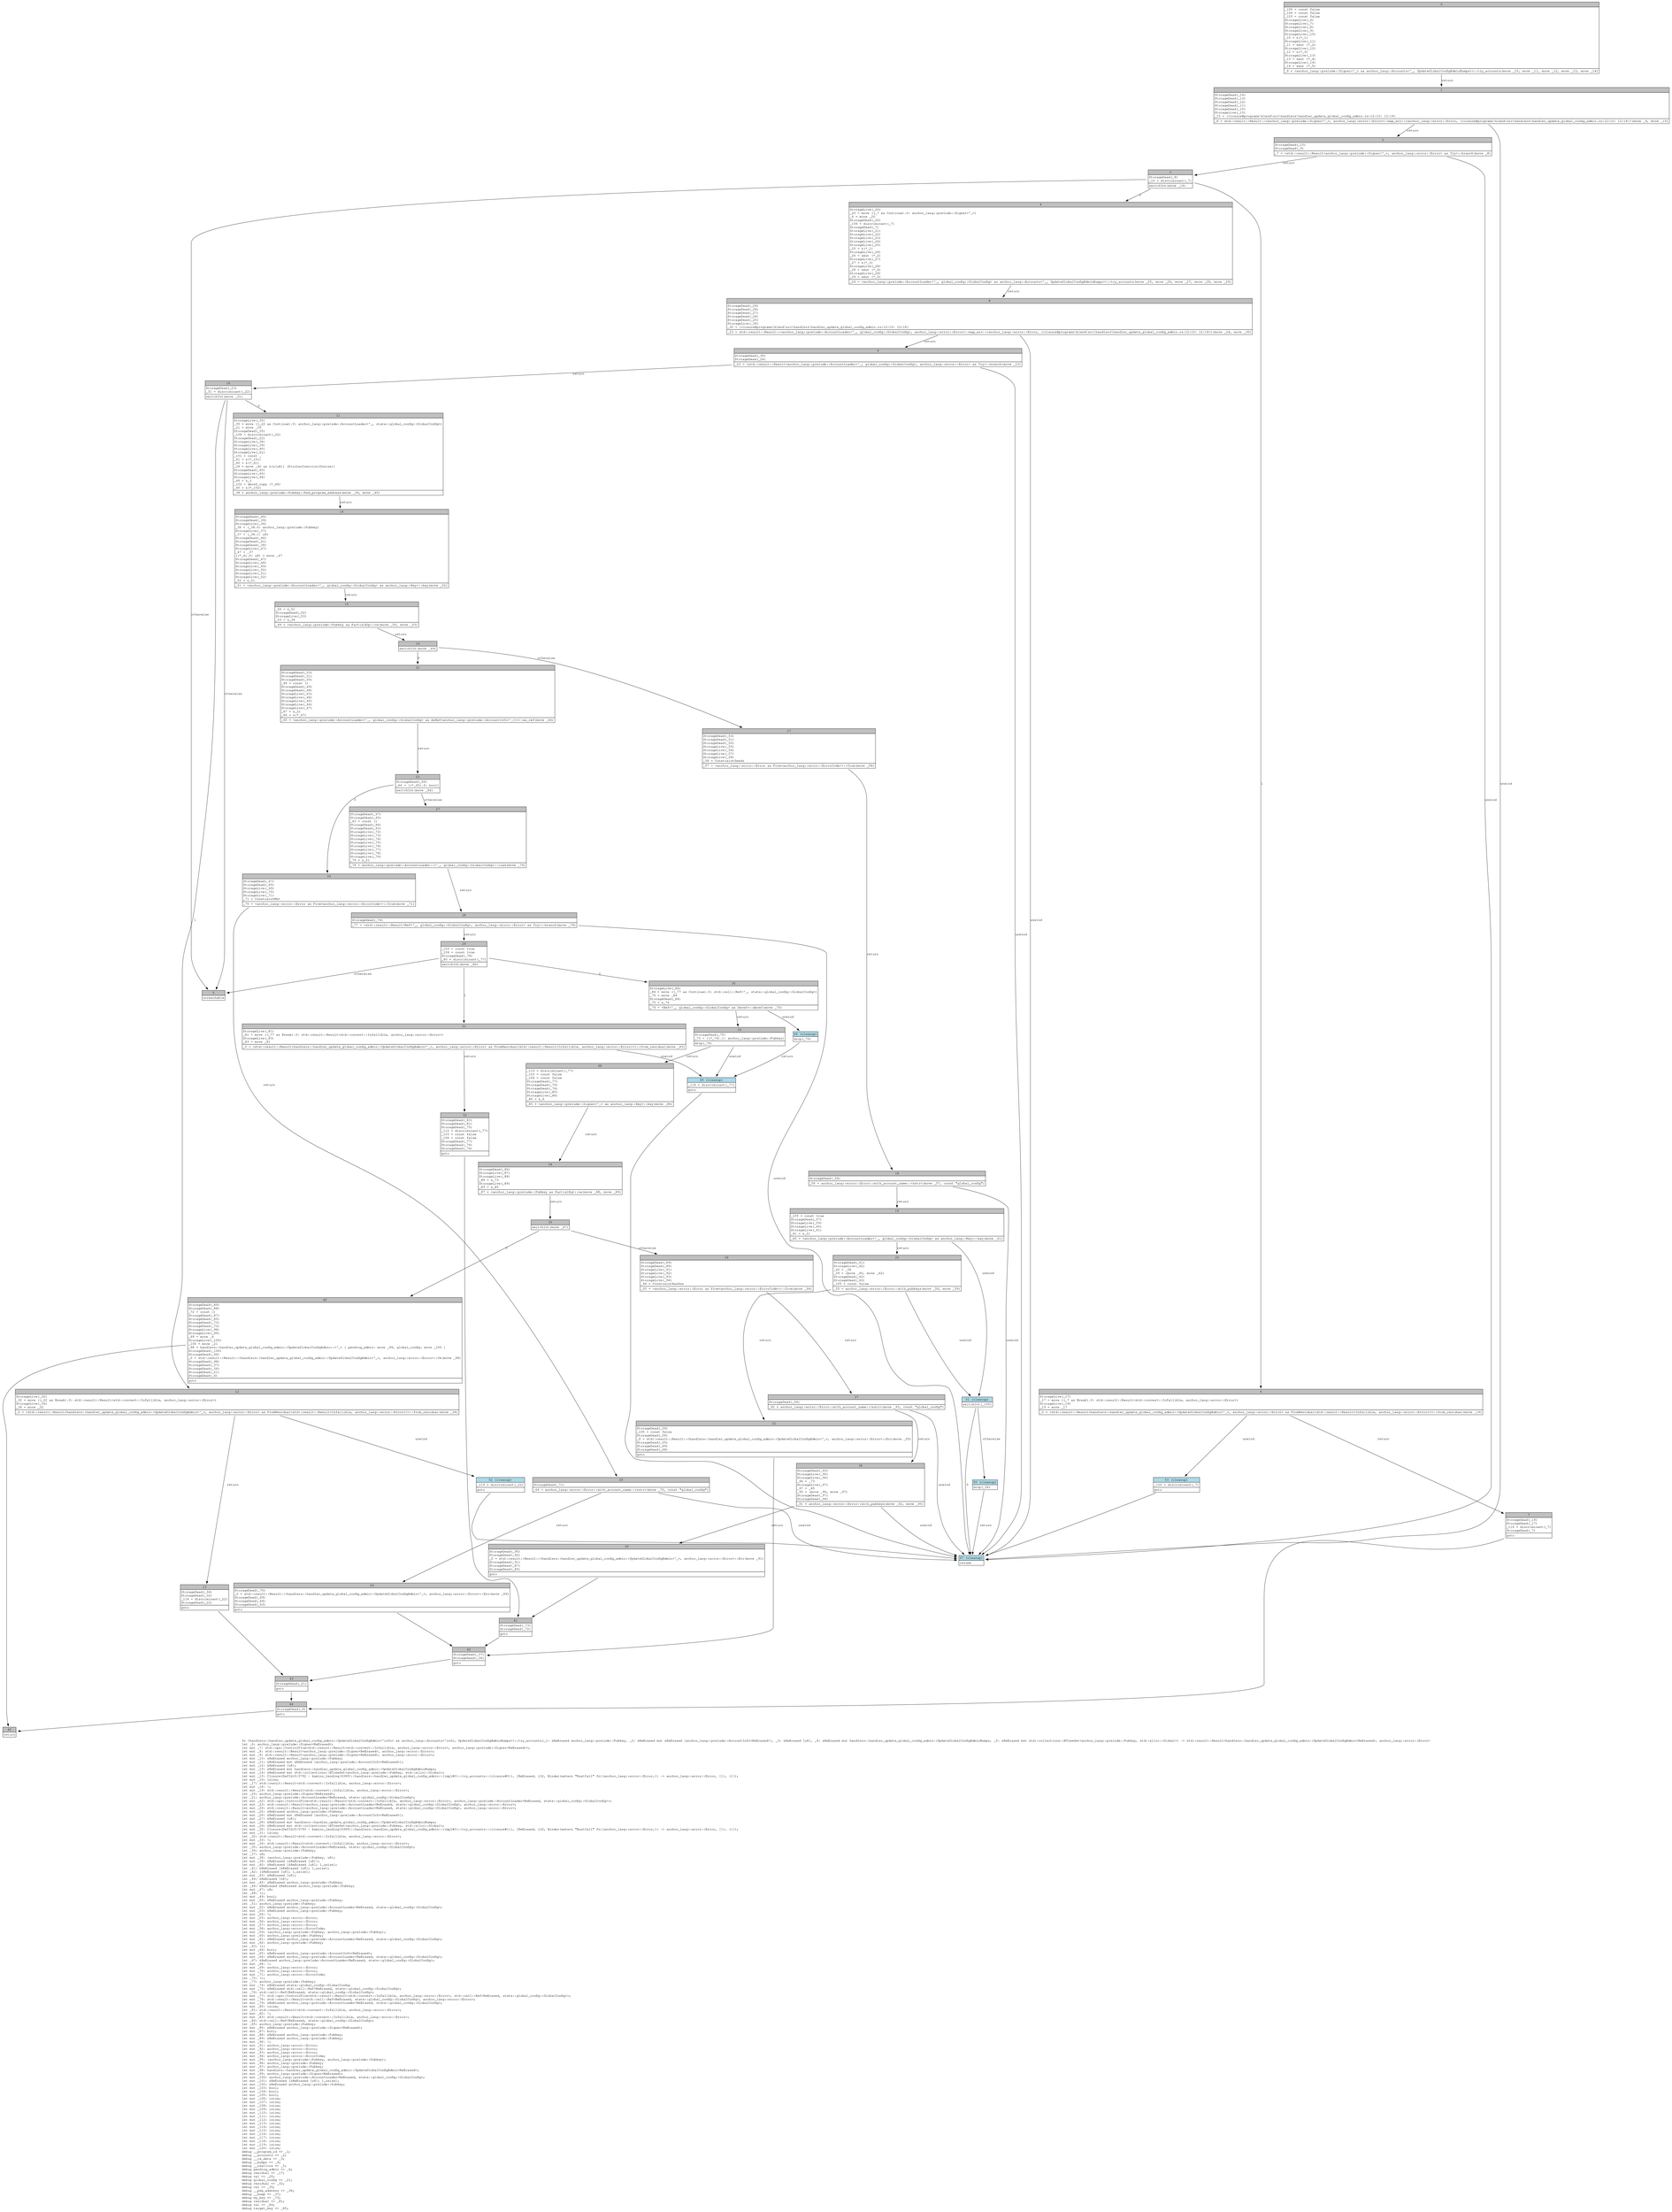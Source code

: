 digraph Mir_0_5791 {
    graph [fontname="Courier, monospace"];
    node [fontname="Courier, monospace"];
    edge [fontname="Courier, monospace"];
    label=<fn &lt;handlers::handler_update_global_config_admin::UpdateGlobalConfigAdmin&lt;'info&gt; as anchor_lang::Accounts&lt;'info, UpdateGlobalConfigAdminBumps&gt;&gt;::try_accounts(_1: &amp;ReErased anchor_lang::prelude::Pubkey, _2: &amp;ReErased mut &amp;ReErased [anchor_lang::prelude::AccountInfo&lt;ReErased&gt;], _3: &amp;ReErased [u8], _4: &amp;ReErased mut handlers::handler_update_global_config_admin::UpdateGlobalConfigAdminBumps, _5: &amp;ReErased mut std::collections::BTreeSet&lt;anchor_lang::prelude::Pubkey, std::alloc::Global&gt;) -&gt; std::result::Result&lt;handlers::handler_update_global_config_admin::UpdateGlobalConfigAdmin&lt;ReErased&gt;, anchor_lang::error::Error&gt;<br align="left"/>let _6: anchor_lang::prelude::Signer&lt;ReErased&gt;;<br align="left"/>let mut _7: std::ops::ControlFlow&lt;std::result::Result&lt;std::convert::Infallible, anchor_lang::error::Error&gt;, anchor_lang::prelude::Signer&lt;ReErased&gt;&gt;;<br align="left"/>let mut _8: std::result::Result&lt;anchor_lang::prelude::Signer&lt;ReErased&gt;, anchor_lang::error::Error&gt;;<br align="left"/>let mut _9: std::result::Result&lt;anchor_lang::prelude::Signer&lt;ReErased&gt;, anchor_lang::error::Error&gt;;<br align="left"/>let mut _10: &amp;ReErased anchor_lang::prelude::Pubkey;<br align="left"/>let mut _11: &amp;ReErased mut &amp;ReErased [anchor_lang::prelude::AccountInfo&lt;ReErased&gt;];<br align="left"/>let mut _12: &amp;ReErased [u8];<br align="left"/>let mut _13: &amp;ReErased mut handlers::handler_update_global_config_admin::UpdateGlobalConfigAdminBumps;<br align="left"/>let mut _14: &amp;ReErased mut std::collections::BTreeSet&lt;anchor_lang::prelude::Pubkey, std::alloc::Global&gt;;<br align="left"/>let mut _15: Closure(DefId(0:5792 ~ kamino_lending[6389]::handlers::handler_update_global_config_admin::{impl#0}::try_accounts::{closure#0}), [ReErased, i32, Binder(extern &quot;RustCall&quot; fn((anchor_lang::error::Error,)) -&gt; anchor_lang::error::Error, []), ()]);<br align="left"/>let mut _16: isize;<br align="left"/>let _17: std::result::Result&lt;std::convert::Infallible, anchor_lang::error::Error&gt;;<br align="left"/>let mut _18: !;<br align="left"/>let mut _19: std::result::Result&lt;std::convert::Infallible, anchor_lang::error::Error&gt;;<br align="left"/>let _20: anchor_lang::prelude::Signer&lt;ReErased&gt;;<br align="left"/>let _21: anchor_lang::prelude::AccountLoader&lt;ReErased, state::global_config::GlobalConfig&gt;;<br align="left"/>let mut _22: std::ops::ControlFlow&lt;std::result::Result&lt;std::convert::Infallible, anchor_lang::error::Error&gt;, anchor_lang::prelude::AccountLoader&lt;ReErased, state::global_config::GlobalConfig&gt;&gt;;<br align="left"/>let mut _23: std::result::Result&lt;anchor_lang::prelude::AccountLoader&lt;ReErased, state::global_config::GlobalConfig&gt;, anchor_lang::error::Error&gt;;<br align="left"/>let mut _24: std::result::Result&lt;anchor_lang::prelude::AccountLoader&lt;ReErased, state::global_config::GlobalConfig&gt;, anchor_lang::error::Error&gt;;<br align="left"/>let mut _25: &amp;ReErased anchor_lang::prelude::Pubkey;<br align="left"/>let mut _26: &amp;ReErased mut &amp;ReErased [anchor_lang::prelude::AccountInfo&lt;ReErased&gt;];<br align="left"/>let mut _27: &amp;ReErased [u8];<br align="left"/>let mut _28: &amp;ReErased mut handlers::handler_update_global_config_admin::UpdateGlobalConfigAdminBumps;<br align="left"/>let mut _29: &amp;ReErased mut std::collections::BTreeSet&lt;anchor_lang::prelude::Pubkey, std::alloc::Global&gt;;<br align="left"/>let mut _30: Closure(DefId(0:5793 ~ kamino_lending[6389]::handlers::handler_update_global_config_admin::{impl#0}::try_accounts::{closure#1}), [ReErased, i32, Binder(extern &quot;RustCall&quot; fn((anchor_lang::error::Error,)) -&gt; anchor_lang::error::Error, []), ()]);<br align="left"/>let mut _31: isize;<br align="left"/>let _32: std::result::Result&lt;std::convert::Infallible, anchor_lang::error::Error&gt;;<br align="left"/>let mut _33: !;<br align="left"/>let mut _34: std::result::Result&lt;std::convert::Infallible, anchor_lang::error::Error&gt;;<br align="left"/>let _35: anchor_lang::prelude::AccountLoader&lt;ReErased, state::global_config::GlobalConfig&gt;;<br align="left"/>let _36: anchor_lang::prelude::Pubkey;<br align="left"/>let _37: u8;<br align="left"/>let mut _38: (anchor_lang::prelude::Pubkey, u8);<br align="left"/>let mut _39: &amp;ReErased [&amp;ReErased [u8]];<br align="left"/>let mut _40: &amp;ReErased [&amp;ReErased [u8]; 1_usize];<br align="left"/>let _41: &amp;ReErased [&amp;ReErased [u8]; 1_usize];<br align="left"/>let _42: [&amp;ReErased [u8]; 1_usize];<br align="left"/>let mut _43: &amp;ReErased [u8];<br align="left"/>let _44: &amp;ReErased [u8];<br align="left"/>let mut _45: &amp;ReErased anchor_lang::prelude::Pubkey;<br align="left"/>let _46: &amp;ReErased &amp;ReErased anchor_lang::prelude::Pubkey;<br align="left"/>let mut _47: u8;<br align="left"/>let _48: ();<br align="left"/>let mut _49: bool;<br align="left"/>let mut _50: &amp;ReErased anchor_lang::prelude::Pubkey;<br align="left"/>let _51: anchor_lang::prelude::Pubkey;<br align="left"/>let mut _52: &amp;ReErased anchor_lang::prelude::AccountLoader&lt;ReErased, state::global_config::GlobalConfig&gt;;<br align="left"/>let mut _53: &amp;ReErased anchor_lang::prelude::Pubkey;<br align="left"/>let mut _54: !;<br align="left"/>let mut _55: anchor_lang::error::Error;<br align="left"/>let mut _56: anchor_lang::error::Error;<br align="left"/>let mut _57: anchor_lang::error::Error;<br align="left"/>let mut _58: anchor_lang::error::ErrorCode;<br align="left"/>let mut _59: (anchor_lang::prelude::Pubkey, anchor_lang::prelude::Pubkey);<br align="left"/>let mut _60: anchor_lang::prelude::Pubkey;<br align="left"/>let mut _61: &amp;ReErased anchor_lang::prelude::AccountLoader&lt;ReErased, state::global_config::GlobalConfig&gt;;<br align="left"/>let mut _62: anchor_lang::prelude::Pubkey;<br align="left"/>let _63: ();<br align="left"/>let mut _64: bool;<br align="left"/>let mut _65: &amp;ReErased anchor_lang::prelude::AccountInfo&lt;ReErased&gt;;<br align="left"/>let mut _66: &amp;ReErased anchor_lang::prelude::AccountLoader&lt;ReErased, state::global_config::GlobalConfig&gt;;<br align="left"/>let _67: &amp;ReErased anchor_lang::prelude::AccountLoader&lt;ReErased, state::global_config::GlobalConfig&gt;;<br align="left"/>let mut _68: !;<br align="left"/>let mut _69: anchor_lang::error::Error;<br align="left"/>let mut _70: anchor_lang::error::Error;<br align="left"/>let mut _71: anchor_lang::error::ErrorCode;<br align="left"/>let _72: ();<br align="left"/>let _73: anchor_lang::prelude::Pubkey;<br align="left"/>let mut _74: &amp;ReErased state::global_config::GlobalConfig;<br align="left"/>let mut _75: &amp;ReErased std::cell::Ref&lt;ReErased, state::global_config::GlobalConfig&gt;;<br align="left"/>let _76: std::cell::Ref&lt;ReErased, state::global_config::GlobalConfig&gt;;<br align="left"/>let mut _77: std::ops::ControlFlow&lt;std::result::Result&lt;std::convert::Infallible, anchor_lang::error::Error&gt;, std::cell::Ref&lt;ReErased, state::global_config::GlobalConfig&gt;&gt;;<br align="left"/>let mut _78: std::result::Result&lt;std::cell::Ref&lt;ReErased, state::global_config::GlobalConfig&gt;, anchor_lang::error::Error&gt;;<br align="left"/>let mut _79: &amp;ReErased anchor_lang::prelude::AccountLoader&lt;ReErased, state::global_config::GlobalConfig&gt;;<br align="left"/>let mut _80: isize;<br align="left"/>let _81: std::result::Result&lt;std::convert::Infallible, anchor_lang::error::Error&gt;;<br align="left"/>let mut _82: !;<br align="left"/>let mut _83: std::result::Result&lt;std::convert::Infallible, anchor_lang::error::Error&gt;;<br align="left"/>let _84: std::cell::Ref&lt;ReErased, state::global_config::GlobalConfig&gt;;<br align="left"/>let _85: anchor_lang::prelude::Pubkey;<br align="left"/>let mut _86: &amp;ReErased anchor_lang::prelude::Signer&lt;ReErased&gt;;<br align="left"/>let mut _87: bool;<br align="left"/>let mut _88: &amp;ReErased anchor_lang::prelude::Pubkey;<br align="left"/>let mut _89: &amp;ReErased anchor_lang::prelude::Pubkey;<br align="left"/>let mut _90: !;<br align="left"/>let mut _91: anchor_lang::error::Error;<br align="left"/>let mut _92: anchor_lang::error::Error;<br align="left"/>let mut _93: anchor_lang::error::Error;<br align="left"/>let mut _94: anchor_lang::error::ErrorCode;<br align="left"/>let mut _95: (anchor_lang::prelude::Pubkey, anchor_lang::prelude::Pubkey);<br align="left"/>let mut _96: anchor_lang::prelude::Pubkey;<br align="left"/>let mut _97: anchor_lang::prelude::Pubkey;<br align="left"/>let mut _98: handlers::handler_update_global_config_admin::UpdateGlobalConfigAdmin&lt;ReErased&gt;;<br align="left"/>let mut _99: anchor_lang::prelude::Signer&lt;ReErased&gt;;<br align="left"/>let mut _100: anchor_lang::prelude::AccountLoader&lt;ReErased, state::global_config::GlobalConfig&gt;;<br align="left"/>let mut _101: &amp;ReErased [&amp;ReErased [u8]; 1_usize];<br align="left"/>let mut _102: &amp;ReErased anchor_lang::prelude::Pubkey;<br align="left"/>let mut _103: bool;<br align="left"/>let mut _104: bool;<br align="left"/>let mut _105: bool;<br align="left"/>let mut _106: isize;<br align="left"/>let mut _107: isize;<br align="left"/>let mut _108: isize;<br align="left"/>let mut _109: isize;<br align="left"/>let mut _110: isize;<br align="left"/>let mut _111: isize;<br align="left"/>let mut _112: isize;<br align="left"/>let mut _113: isize;<br align="left"/>let mut _114: isize;<br align="left"/>let mut _115: isize;<br align="left"/>let mut _116: isize;<br align="left"/>let mut _117: isize;<br align="left"/>let mut _118: isize;<br align="left"/>let mut _119: isize;<br align="left"/>let mut _120: isize;<br align="left"/>debug __program_id =&gt; _1;<br align="left"/>debug __accounts =&gt; _2;<br align="left"/>debug __ix_data =&gt; _3;<br align="left"/>debug __bumps =&gt; _4;<br align="left"/>debug __reallocs =&gt; _5;<br align="left"/>debug pending_admin =&gt; _6;<br align="left"/>debug residual =&gt; _17;<br align="left"/>debug val =&gt; _20;<br align="left"/>debug global_config =&gt; _21;<br align="left"/>debug residual =&gt; _32;<br align="left"/>debug val =&gt; _35;<br align="left"/>debug __pda_address =&gt; _36;<br align="left"/>debug __bump =&gt; _37;<br align="left"/>debug my_key =&gt; _73;<br align="left"/>debug residual =&gt; _81;<br align="left"/>debug val =&gt; _84;<br align="left"/>debug target_key =&gt; _85;<br align="left"/>>;
    bb0__0_5791 [shape="none", label=<<table border="0" cellborder="1" cellspacing="0"><tr><td bgcolor="gray" align="center" colspan="1">0</td></tr><tr><td align="left" balign="left">_105 = const false<br/>_104 = const false<br/>_103 = const false<br/>StorageLive(_6)<br/>StorageLive(_7)<br/>StorageLive(_8)<br/>StorageLive(_9)<br/>StorageLive(_10)<br/>_10 = &amp;(*_1)<br/>StorageLive(_11)<br/>_11 = &amp;mut (*_2)<br/>StorageLive(_12)<br/>_12 = &amp;(*_3)<br/>StorageLive(_13)<br/>_13 = &amp;mut (*_4)<br/>StorageLive(_14)<br/>_14 = &amp;mut (*_5)<br/></td></tr><tr><td align="left">_9 = &lt;anchor_lang::prelude::Signer&lt;'_&gt; as anchor_lang::Accounts&lt;'_, UpdateGlobalConfigAdminBumps&gt;&gt;::try_accounts(move _10, move _11, move _12, move _13, move _14)</td></tr></table>>];
    bb1__0_5791 [shape="none", label=<<table border="0" cellborder="1" cellspacing="0"><tr><td bgcolor="gray" align="center" colspan="1">1</td></tr><tr><td align="left" balign="left">StorageDead(_14)<br/>StorageDead(_13)<br/>StorageDead(_12)<br/>StorageDead(_11)<br/>StorageDead(_10)<br/>StorageLive(_15)<br/>_15 = {closure@programs\klend\src\handlers\handler_update_global_config_admin.rs:12:10: 12:18}<br/></td></tr><tr><td align="left">_8 = std::result::Result::&lt;anchor_lang::prelude::Signer&lt;'_&gt;, anchor_lang::error::Error&gt;::map_err::&lt;anchor_lang::error::Error, {closure@programs\klend\src\handlers\handler_update_global_config_admin.rs:12:10: 12:18}&gt;(move _9, move _15)</td></tr></table>>];
    bb2__0_5791 [shape="none", label=<<table border="0" cellborder="1" cellspacing="0"><tr><td bgcolor="gray" align="center" colspan="1">2</td></tr><tr><td align="left" balign="left">StorageDead(_15)<br/>StorageDead(_9)<br/></td></tr><tr><td align="left">_7 = &lt;std::result::Result&lt;anchor_lang::prelude::Signer&lt;'_&gt;, anchor_lang::error::Error&gt; as Try&gt;::branch(move _8)</td></tr></table>>];
    bb3__0_5791 [shape="none", label=<<table border="0" cellborder="1" cellspacing="0"><tr><td bgcolor="gray" align="center" colspan="1">3</td></tr><tr><td align="left" balign="left">StorageDead(_8)<br/>_16 = discriminant(_7)<br/></td></tr><tr><td align="left">switchInt(move _16)</td></tr></table>>];
    bb4__0_5791 [shape="none", label=<<table border="0" cellborder="1" cellspacing="0"><tr><td bgcolor="gray" align="center" colspan="1">4</td></tr><tr><td align="left" balign="left">StorageLive(_20)<br/>_20 = move ((_7 as Continue).0: anchor_lang::prelude::Signer&lt;'_&gt;)<br/>_6 = move _20<br/>StorageDead(_20)<br/>_106 = discriminant(_7)<br/>StorageDead(_7)<br/>StorageLive(_21)<br/>StorageLive(_22)<br/>StorageLive(_23)<br/>StorageLive(_24)<br/>StorageLive(_25)<br/>_25 = &amp;(*_1)<br/>StorageLive(_26)<br/>_26 = &amp;mut (*_2)<br/>StorageLive(_27)<br/>_27 = &amp;(*_3)<br/>StorageLive(_28)<br/>_28 = &amp;mut (*_4)<br/>StorageLive(_29)<br/>_29 = &amp;mut (*_5)<br/></td></tr><tr><td align="left">_24 = &lt;anchor_lang::prelude::AccountLoader&lt;'_, global_config::GlobalConfig&gt; as anchor_lang::Accounts&lt;'_, UpdateGlobalConfigAdminBumps&gt;&gt;::try_accounts(move _25, move _26, move _27, move _28, move _29)</td></tr></table>>];
    bb5__0_5791 [shape="none", label=<<table border="0" cellborder="1" cellspacing="0"><tr><td bgcolor="gray" align="center" colspan="1">5</td></tr><tr><td align="left">unreachable</td></tr></table>>];
    bb6__0_5791 [shape="none", label=<<table border="0" cellborder="1" cellspacing="0"><tr><td bgcolor="gray" align="center" colspan="1">6</td></tr><tr><td align="left" balign="left">StorageLive(_17)<br/>_17 = move ((_7 as Break).0: std::result::Result&lt;std::convert::Infallible, anchor_lang::error::Error&gt;)<br/>StorageLive(_19)<br/>_19 = move _17<br/></td></tr><tr><td align="left">_0 = &lt;std::result::Result&lt;handlers::handler_update_global_config_admin::UpdateGlobalConfigAdmin&lt;'_&gt;, anchor_lang::error::Error&gt; as FromResidual&lt;std::result::Result&lt;Infallible, anchor_lang::error::Error&gt;&gt;&gt;::from_residual(move _19)</td></tr></table>>];
    bb7__0_5791 [shape="none", label=<<table border="0" cellborder="1" cellspacing="0"><tr><td bgcolor="gray" align="center" colspan="1">7</td></tr><tr><td align="left" balign="left">StorageDead(_19)<br/>StorageDead(_17)<br/>_116 = discriminant(_7)<br/>StorageDead(_7)<br/></td></tr><tr><td align="left">goto</td></tr></table>>];
    bb8__0_5791 [shape="none", label=<<table border="0" cellborder="1" cellspacing="0"><tr><td bgcolor="gray" align="center" colspan="1">8</td></tr><tr><td align="left" balign="left">StorageDead(_29)<br/>StorageDead(_28)<br/>StorageDead(_27)<br/>StorageDead(_26)<br/>StorageDead(_25)<br/>StorageLive(_30)<br/>_30 = {closure@programs\klend\src\handlers\handler_update_global_config_admin.rs:12:10: 12:18}<br/></td></tr><tr><td align="left">_23 = std::result::Result::&lt;anchor_lang::prelude::AccountLoader&lt;'_, global_config::GlobalConfig&gt;, anchor_lang::error::Error&gt;::map_err::&lt;anchor_lang::error::Error, {closure@programs\klend\src\handlers\handler_update_global_config_admin.rs:12:10: 12:18}&gt;(move _24, move _30)</td></tr></table>>];
    bb9__0_5791 [shape="none", label=<<table border="0" cellborder="1" cellspacing="0"><tr><td bgcolor="gray" align="center" colspan="1">9</td></tr><tr><td align="left" balign="left">StorageDead(_30)<br/>StorageDead(_24)<br/></td></tr><tr><td align="left">_22 = &lt;std::result::Result&lt;anchor_lang::prelude::AccountLoader&lt;'_, global_config::GlobalConfig&gt;, anchor_lang::error::Error&gt; as Try&gt;::branch(move _23)</td></tr></table>>];
    bb10__0_5791 [shape="none", label=<<table border="0" cellborder="1" cellspacing="0"><tr><td bgcolor="gray" align="center" colspan="1">10</td></tr><tr><td align="left" balign="left">StorageDead(_23)<br/>_31 = discriminant(_22)<br/></td></tr><tr><td align="left">switchInt(move _31)</td></tr></table>>];
    bb11__0_5791 [shape="none", label=<<table border="0" cellborder="1" cellspacing="0"><tr><td bgcolor="gray" align="center" colspan="1">11</td></tr><tr><td align="left" balign="left">StorageLive(_35)<br/>_35 = move ((_22 as Continue).0: anchor_lang::prelude::AccountLoader&lt;'_, state::global_config::GlobalConfig&gt;)<br/>_21 = move _35<br/>StorageDead(_35)<br/>_108 = discriminant(_22)<br/>StorageDead(_22)<br/>StorageLive(_38)<br/>StorageLive(_39)<br/>StorageLive(_40)<br/>StorageLive(_41)<br/>_101 = const _<br/>_41 = &amp;(*_101)<br/>_40 = &amp;(*_41)<br/>_39 = move _40 as &amp;[&amp;[u8]] (PointerCoercion(Unsize))<br/>StorageDead(_40)<br/>StorageLive(_45)<br/>StorageLive(_46)<br/>_46 = &amp;_1<br/>_102 = deref_copy (*_46)<br/>_45 = &amp;(*_102)<br/></td></tr><tr><td align="left">_38 = anchor_lang::prelude::Pubkey::find_program_address(move _39, move _45)</td></tr></table>>];
    bb12__0_5791 [shape="none", label=<<table border="0" cellborder="1" cellspacing="0"><tr><td bgcolor="gray" align="center" colspan="1">12</td></tr><tr><td align="left" balign="left">StorageLive(_32)<br/>_32 = move ((_22 as Break).0: std::result::Result&lt;std::convert::Infallible, anchor_lang::error::Error&gt;)<br/>StorageLive(_34)<br/>_34 = move _32<br/></td></tr><tr><td align="left">_0 = &lt;std::result::Result&lt;handlers::handler_update_global_config_admin::UpdateGlobalConfigAdmin&lt;'_&gt;, anchor_lang::error::Error&gt; as FromResidual&lt;std::result::Result&lt;Infallible, anchor_lang::error::Error&gt;&gt;&gt;::from_residual(move _34)</td></tr></table>>];
    bb13__0_5791 [shape="none", label=<<table border="0" cellborder="1" cellspacing="0"><tr><td bgcolor="gray" align="center" colspan="1">13</td></tr><tr><td align="left" balign="left">StorageDead(_34)<br/>StorageDead(_32)<br/>_114 = discriminant(_22)<br/>StorageDead(_22)<br/></td></tr><tr><td align="left">goto</td></tr></table>>];
    bb14__0_5791 [shape="none", label=<<table border="0" cellborder="1" cellspacing="0"><tr><td bgcolor="gray" align="center" colspan="1">14</td></tr><tr><td align="left" balign="left">StorageDead(_45)<br/>StorageDead(_39)<br/>StorageLive(_36)<br/>_36 = (_38.0: anchor_lang::prelude::Pubkey)<br/>StorageLive(_37)<br/>_37 = (_38.1: u8)<br/>StorageDead(_46)<br/>StorageDead(_41)<br/>StorageDead(_38)<br/>StorageLive(_47)<br/>_47 = _37<br/>((*_4).0: u8) = move _47<br/>StorageDead(_47)<br/>StorageLive(_48)<br/>StorageLive(_49)<br/>StorageLive(_50)<br/>StorageLive(_51)<br/>StorageLive(_52)<br/>_52 = &amp;_21<br/></td></tr><tr><td align="left">_51 = &lt;anchor_lang::prelude::AccountLoader&lt;'_, global_config::GlobalConfig&gt; as anchor_lang::Key&gt;::key(move _52)</td></tr></table>>];
    bb15__0_5791 [shape="none", label=<<table border="0" cellborder="1" cellspacing="0"><tr><td bgcolor="gray" align="center" colspan="1">15</td></tr><tr><td align="left" balign="left">_50 = &amp;_51<br/>StorageDead(_52)<br/>StorageLive(_53)<br/>_53 = &amp;_36<br/></td></tr><tr><td align="left">_49 = &lt;anchor_lang::prelude::Pubkey as PartialEq&gt;::ne(move _50, move _53)</td></tr></table>>];
    bb16__0_5791 [shape="none", label=<<table border="0" cellborder="1" cellspacing="0"><tr><td bgcolor="gray" align="center" colspan="1">16</td></tr><tr><td align="left">switchInt(move _49)</td></tr></table>>];
    bb17__0_5791 [shape="none", label=<<table border="0" cellborder="1" cellspacing="0"><tr><td bgcolor="gray" align="center" colspan="1">17</td></tr><tr><td align="left" balign="left">StorageDead(_53)<br/>StorageDead(_51)<br/>StorageDead(_50)<br/>StorageLive(_55)<br/>StorageLive(_56)<br/>StorageLive(_57)<br/>StorageLive(_58)<br/>_58 = ConstraintSeeds<br/></td></tr><tr><td align="left">_57 = &lt;anchor_lang::error::Error as From&lt;anchor_lang::error::ErrorCode&gt;&gt;::from(move _58)</td></tr></table>>];
    bb18__0_5791 [shape="none", label=<<table border="0" cellborder="1" cellspacing="0"><tr><td bgcolor="gray" align="center" colspan="1">18</td></tr><tr><td align="left" balign="left">StorageDead(_58)<br/></td></tr><tr><td align="left">_56 = anchor_lang::error::Error::with_account_name::&lt;&amp;str&gt;(move _57, const &quot;global_config&quot;)</td></tr></table>>];
    bb19__0_5791 [shape="none", label=<<table border="0" cellborder="1" cellspacing="0"><tr><td bgcolor="gray" align="center" colspan="1">19</td></tr><tr><td align="left" balign="left">_105 = const true<br/>StorageDead(_57)<br/>StorageLive(_59)<br/>StorageLive(_60)<br/>StorageLive(_61)<br/>_61 = &amp;_21<br/></td></tr><tr><td align="left">_60 = &lt;anchor_lang::prelude::AccountLoader&lt;'_, global_config::GlobalConfig&gt; as anchor_lang::Key&gt;::key(move _61)</td></tr></table>>];
    bb20__0_5791 [shape="none", label=<<table border="0" cellborder="1" cellspacing="0"><tr><td bgcolor="gray" align="center" colspan="1">20</td></tr><tr><td align="left" balign="left">StorageDead(_61)<br/>StorageLive(_62)<br/>_62 = _36<br/>_59 = (move _60, move _62)<br/>StorageDead(_62)<br/>StorageDead(_60)<br/>_105 = const false<br/></td></tr><tr><td align="left">_55 = anchor_lang::error::Error::with_pubkeys(move _56, move _59)</td></tr></table>>];
    bb21__0_5791 [shape="none", label=<<table border="0" cellborder="1" cellspacing="0"><tr><td bgcolor="gray" align="center" colspan="1">21</td></tr><tr><td align="left" balign="left">StorageDead(_59)<br/>_105 = const false<br/>StorageDead(_56)<br/>_0 = std::result::Result::&lt;handlers::handler_update_global_config_admin::UpdateGlobalConfigAdmin&lt;'_&gt;, anchor_lang::error::Error&gt;::Err(move _55)<br/>StorageDead(_55)<br/>StorageDead(_49)<br/>StorageDead(_48)<br/></td></tr><tr><td align="left">goto</td></tr></table>>];
    bb22__0_5791 [shape="none", label=<<table border="0" cellborder="1" cellspacing="0"><tr><td bgcolor="gray" align="center" colspan="1">22</td></tr><tr><td align="left" balign="left">StorageDead(_53)<br/>StorageDead(_51)<br/>StorageDead(_50)<br/>_48 = const ()<br/>StorageDead(_49)<br/>StorageDead(_48)<br/>StorageLive(_63)<br/>StorageLive(_64)<br/>StorageLive(_65)<br/>StorageLive(_66)<br/>StorageLive(_67)<br/>_67 = &amp;_21<br/>_66 = &amp;(*_67)<br/></td></tr><tr><td align="left">_65 = &lt;anchor_lang::prelude::AccountLoader&lt;'_, global_config::GlobalConfig&gt; as AsRef&lt;anchor_lang::prelude::AccountInfo&lt;'_&gt;&gt;&gt;::as_ref(move _66)</td></tr></table>>];
    bb23__0_5791 [shape="none", label=<<table border="0" cellborder="1" cellspacing="0"><tr><td bgcolor="gray" align="center" colspan="1">23</td></tr><tr><td align="left" balign="left">StorageDead(_66)<br/>_64 = ((*_65).6: bool)<br/></td></tr><tr><td align="left">switchInt(move _64)</td></tr></table>>];
    bb24__0_5791 [shape="none", label=<<table border="0" cellborder="1" cellspacing="0"><tr><td bgcolor="gray" align="center" colspan="1">24</td></tr><tr><td align="left" balign="left">StorageDead(_67)<br/>StorageDead(_65)<br/>StorageLive(_69)<br/>StorageLive(_70)<br/>StorageLive(_71)<br/>_71 = ConstraintMut<br/></td></tr><tr><td align="left">_70 = &lt;anchor_lang::error::Error as From&lt;anchor_lang::error::ErrorCode&gt;&gt;::from(move _71)</td></tr></table>>];
    bb25__0_5791 [shape="none", label=<<table border="0" cellborder="1" cellspacing="0"><tr><td bgcolor="gray" align="center" colspan="1">25</td></tr><tr><td align="left" balign="left">StorageDead(_71)<br/></td></tr><tr><td align="left">_69 = anchor_lang::error::Error::with_account_name::&lt;&amp;str&gt;(move _70, const &quot;global_config&quot;)</td></tr></table>>];
    bb26__0_5791 [shape="none", label=<<table border="0" cellborder="1" cellspacing="0"><tr><td bgcolor="gray" align="center" colspan="1">26</td></tr><tr><td align="left" balign="left">StorageDead(_70)<br/>_0 = std::result::Result::&lt;handlers::handler_update_global_config_admin::UpdateGlobalConfigAdmin&lt;'_&gt;, anchor_lang::error::Error&gt;::Err(move _69)<br/>StorageDead(_69)<br/>StorageDead(_64)<br/>StorageDead(_63)<br/></td></tr><tr><td align="left">goto</td></tr></table>>];
    bb27__0_5791 [shape="none", label=<<table border="0" cellborder="1" cellspacing="0"><tr><td bgcolor="gray" align="center" colspan="1">27</td></tr><tr><td align="left" balign="left">StorageDead(_67)<br/>StorageDead(_65)<br/>_63 = const ()<br/>StorageDead(_64)<br/>StorageDead(_63)<br/>StorageLive(_72)<br/>StorageLive(_73)<br/>StorageLive(_74)<br/>StorageLive(_75)<br/>StorageLive(_76)<br/>StorageLive(_77)<br/>StorageLive(_78)<br/>StorageLive(_79)<br/>_79 = &amp;_21<br/></td></tr><tr><td align="left">_78 = anchor_lang::prelude::AccountLoader::&lt;'_, global_config::GlobalConfig&gt;::load(move _79)</td></tr></table>>];
    bb28__0_5791 [shape="none", label=<<table border="0" cellborder="1" cellspacing="0"><tr><td bgcolor="gray" align="center" colspan="1">28</td></tr><tr><td align="left" balign="left">StorageDead(_79)<br/></td></tr><tr><td align="left">_77 = &lt;std::result::Result&lt;Ref&lt;'_, global_config::GlobalConfig&gt;, anchor_lang::error::Error&gt; as Try&gt;::branch(move _78)</td></tr></table>>];
    bb29__0_5791 [shape="none", label=<<table border="0" cellborder="1" cellspacing="0"><tr><td bgcolor="gray" align="center" colspan="1">29</td></tr><tr><td align="left" balign="left">_103 = const true<br/>_104 = const true<br/>StorageDead(_78)<br/>_80 = discriminant(_77)<br/></td></tr><tr><td align="left">switchInt(move _80)</td></tr></table>>];
    bb30__0_5791 [shape="none", label=<<table border="0" cellborder="1" cellspacing="0"><tr><td bgcolor="gray" align="center" colspan="1">30</td></tr><tr><td align="left" balign="left">StorageLive(_84)<br/>_84 = move ((_77 as Continue).0: std::cell::Ref&lt;'_, state::global_config::GlobalConfig&gt;)<br/>_76 = move _84<br/>StorageDead(_84)<br/>_75 = &amp;_76<br/></td></tr><tr><td align="left">_74 = &lt;Ref&lt;'_, global_config::GlobalConfig&gt; as Deref&gt;::deref(move _75)</td></tr></table>>];
    bb31__0_5791 [shape="none", label=<<table border="0" cellborder="1" cellspacing="0"><tr><td bgcolor="gray" align="center" colspan="1">31</td></tr><tr><td align="left" balign="left">StorageLive(_81)<br/>_81 = move ((_77 as Break).0: std::result::Result&lt;std::convert::Infallible, anchor_lang::error::Error&gt;)<br/>StorageLive(_83)<br/>_83 = move _81<br/></td></tr><tr><td align="left">_0 = &lt;std::result::Result&lt;handlers::handler_update_global_config_admin::UpdateGlobalConfigAdmin&lt;'_&gt;, anchor_lang::error::Error&gt; as FromResidual&lt;std::result::Result&lt;Infallible, anchor_lang::error::Error&gt;&gt;&gt;::from_residual(move _83)</td></tr></table>>];
    bb32__0_5791 [shape="none", label=<<table border="0" cellborder="1" cellspacing="0"><tr><td bgcolor="gray" align="center" colspan="1">32</td></tr><tr><td align="left" balign="left">StorageDead(_83)<br/>StorageDead(_81)<br/>StorageDead(_75)<br/>_112 = discriminant(_77)<br/>_103 = const false<br/>_104 = const false<br/>StorageDead(_77)<br/>StorageDead(_76)<br/>StorageDead(_74)<br/></td></tr><tr><td align="left">goto</td></tr></table>>];
    bb33__0_5791 [shape="none", label=<<table border="0" cellborder="1" cellspacing="0"><tr><td bgcolor="gray" align="center" colspan="1">33</td></tr><tr><td align="left" balign="left">StorageDead(_75)<br/>_73 = ((*_74).1: anchor_lang::prelude::Pubkey)<br/></td></tr><tr><td align="left">drop(_76)</td></tr></table>>];
    bb34__0_5791 [shape="none", label=<<table border="0" cellborder="1" cellspacing="0"><tr><td bgcolor="gray" align="center" colspan="1">34</td></tr><tr><td align="left" balign="left">StorageDead(_86)<br/>StorageLive(_87)<br/>StorageLive(_88)<br/>_88 = &amp;_73<br/>StorageLive(_89)<br/>_89 = &amp;_85<br/></td></tr><tr><td align="left">_87 = &lt;anchor_lang::prelude::Pubkey as PartialEq&gt;::ne(move _88, move _89)</td></tr></table>>];
    bb35__0_5791 [shape="none", label=<<table border="0" cellborder="1" cellspacing="0"><tr><td bgcolor="gray" align="center" colspan="1">35</td></tr><tr><td align="left">switchInt(move _87)</td></tr></table>>];
    bb36__0_5791 [shape="none", label=<<table border="0" cellborder="1" cellspacing="0"><tr><td bgcolor="gray" align="center" colspan="1">36</td></tr><tr><td align="left" balign="left">StorageDead(_89)<br/>StorageDead(_88)<br/>StorageLive(_91)<br/>StorageLive(_92)<br/>StorageLive(_93)<br/>StorageLive(_94)<br/>_94 = ConstraintHasOne<br/></td></tr><tr><td align="left">_93 = &lt;anchor_lang::error::Error as From&lt;anchor_lang::error::ErrorCode&gt;&gt;::from(move _94)</td></tr></table>>];
    bb37__0_5791 [shape="none", label=<<table border="0" cellborder="1" cellspacing="0"><tr><td bgcolor="gray" align="center" colspan="1">37</td></tr><tr><td align="left" balign="left">StorageDead(_94)<br/></td></tr><tr><td align="left">_92 = anchor_lang::error::Error::with_account_name::&lt;&amp;str&gt;(move _93, const &quot;global_config&quot;)</td></tr></table>>];
    bb38__0_5791 [shape="none", label=<<table border="0" cellborder="1" cellspacing="0"><tr><td bgcolor="gray" align="center" colspan="1">38</td></tr><tr><td align="left" balign="left">StorageDead(_93)<br/>StorageLive(_95)<br/>StorageLive(_96)<br/>_96 = _73<br/>StorageLive(_97)<br/>_97 = _85<br/>_95 = (move _96, move _97)<br/>StorageDead(_97)<br/>StorageDead(_96)<br/></td></tr><tr><td align="left">_91 = anchor_lang::error::Error::with_pubkeys(move _92, move _95)</td></tr></table>>];
    bb39__0_5791 [shape="none", label=<<table border="0" cellborder="1" cellspacing="0"><tr><td bgcolor="gray" align="center" colspan="1">39</td></tr><tr><td align="left" balign="left">StorageDead(_95)<br/>StorageDead(_92)<br/>_0 = std::result::Result::&lt;handlers::handler_update_global_config_admin::UpdateGlobalConfigAdmin&lt;'_&gt;, anchor_lang::error::Error&gt;::Err(move _91)<br/>StorageDead(_91)<br/>StorageDead(_87)<br/>StorageDead(_85)<br/></td></tr><tr><td align="left">goto</td></tr></table>>];
    bb40__0_5791 [shape="none", label=<<table border="0" cellborder="1" cellspacing="0"><tr><td bgcolor="gray" align="center" colspan="1">40</td></tr><tr><td align="left" balign="left">StorageDead(_89)<br/>StorageDead(_88)<br/>_72 = const ()<br/>StorageDead(_87)<br/>StorageDead(_85)<br/>StorageDead(_73)<br/>StorageDead(_72)<br/>StorageLive(_98)<br/>StorageLive(_99)<br/>_99 = move _6<br/>StorageLive(_100)<br/>_100 = move _21<br/>_98 = handlers::handler_update_global_config_admin::UpdateGlobalConfigAdmin::&lt;'_&gt; { pending_admin: move _99, global_config: move _100 }<br/>StorageDead(_100)<br/>StorageDead(_99)<br/>_0 = std::result::Result::&lt;handlers::handler_update_global_config_admin::UpdateGlobalConfigAdmin&lt;'_&gt;, anchor_lang::error::Error&gt;::Ok(move _98)<br/>StorageDead(_98)<br/>StorageDead(_37)<br/>StorageDead(_36)<br/>StorageDead(_21)<br/>StorageDead(_6)<br/></td></tr><tr><td align="left">goto</td></tr></table>>];
    bb41__0_5791 [shape="none", label=<<table border="0" cellborder="1" cellspacing="0"><tr><td bgcolor="gray" align="center" colspan="1">41</td></tr><tr><td align="left" balign="left">StorageDead(_73)<br/>StorageDead(_72)<br/></td></tr><tr><td align="left">goto</td></tr></table>>];
    bb42__0_5791 [shape="none", label=<<table border="0" cellborder="1" cellspacing="0"><tr><td bgcolor="gray" align="center" colspan="1">42</td></tr><tr><td align="left" balign="left">StorageDead(_37)<br/>StorageDead(_36)<br/></td></tr><tr><td align="left">goto</td></tr></table>>];
    bb43__0_5791 [shape="none", label=<<table border="0" cellborder="1" cellspacing="0"><tr><td bgcolor="gray" align="center" colspan="1">43</td></tr><tr><td align="left" balign="left">StorageDead(_21)<br/></td></tr><tr><td align="left">goto</td></tr></table>>];
    bb44__0_5791 [shape="none", label=<<table border="0" cellborder="1" cellspacing="0"><tr><td bgcolor="gray" align="center" colspan="1">44</td></tr><tr><td align="left" balign="left">StorageDead(_6)<br/></td></tr><tr><td align="left">goto</td></tr></table>>];
    bb45__0_5791 [shape="none", label=<<table border="0" cellborder="1" cellspacing="0"><tr><td bgcolor="gray" align="center" colspan="1">45</td></tr><tr><td align="left">return</td></tr></table>>];
    bb46__0_5791 [shape="none", label=<<table border="0" cellborder="1" cellspacing="0"><tr><td bgcolor="lightblue" align="center" colspan="1">46 (cleanup)</td></tr><tr><td align="left">drop(_76)</td></tr></table>>];
    bb47__0_5791 [shape="none", label=<<table border="0" cellborder="1" cellspacing="0"><tr><td bgcolor="lightblue" align="center" colspan="1">47 (cleanup)</td></tr><tr><td align="left">resume</td></tr></table>>];
    bb48__0_5791 [shape="none", label=<<table border="0" cellborder="1" cellspacing="0"><tr><td bgcolor="gray" align="center" colspan="1">48</td></tr><tr><td align="left" balign="left">_110 = discriminant(_77)<br/>_103 = const false<br/>_104 = const false<br/>StorageDead(_77)<br/>StorageDead(_76)<br/>StorageDead(_74)<br/>StorageLive(_85)<br/>StorageLive(_86)<br/>_86 = &amp;_6<br/></td></tr><tr><td align="left">_85 = &lt;anchor_lang::prelude::Signer&lt;'_&gt; as anchor_lang::Key&gt;::key(move _86)</td></tr></table>>];
    bb49__0_5791 [shape="none", label=<<table border="0" cellborder="1" cellspacing="0"><tr><td bgcolor="lightblue" align="center" colspan="1">49 (cleanup)</td></tr><tr><td align="left" balign="left">_118 = discriminant(_77)<br/></td></tr><tr><td align="left">goto</td></tr></table>>];
    bb50__0_5791 [shape="none", label=<<table border="0" cellborder="1" cellspacing="0"><tr><td bgcolor="lightblue" align="center" colspan="1">50 (cleanup)</td></tr><tr><td align="left">drop(_56)</td></tr></table>>];
    bb51__0_5791 [shape="none", label=<<table border="0" cellborder="1" cellspacing="0"><tr><td bgcolor="lightblue" align="center" colspan="1">51 (cleanup)</td></tr><tr><td align="left">switchInt(_105)</td></tr></table>>];
    bb52__0_5791 [shape="none", label=<<table border="0" cellborder="1" cellspacing="0"><tr><td bgcolor="lightblue" align="center" colspan="1">52 (cleanup)</td></tr><tr><td align="left" balign="left">_119 = discriminant(_22)<br/></td></tr><tr><td align="left">goto</td></tr></table>>];
    bb53__0_5791 [shape="none", label=<<table border="0" cellborder="1" cellspacing="0"><tr><td bgcolor="lightblue" align="center" colspan="1">53 (cleanup)</td></tr><tr><td align="left" balign="left">_120 = discriminant(_7)<br/></td></tr><tr><td align="left">goto</td></tr></table>>];
    bb0__0_5791 -> bb1__0_5791 [label="return"];
    bb1__0_5791 -> bb2__0_5791 [label="return"];
    bb1__0_5791 -> bb47__0_5791 [label="unwind"];
    bb2__0_5791 -> bb3__0_5791 [label="return"];
    bb2__0_5791 -> bb47__0_5791 [label="unwind"];
    bb3__0_5791 -> bb4__0_5791 [label="0"];
    bb3__0_5791 -> bb6__0_5791 [label="1"];
    bb3__0_5791 -> bb5__0_5791 [label="otherwise"];
    bb4__0_5791 -> bb8__0_5791 [label="return"];
    bb6__0_5791 -> bb7__0_5791 [label="return"];
    bb6__0_5791 -> bb53__0_5791 [label="unwind"];
    bb7__0_5791 -> bb44__0_5791 [label=""];
    bb8__0_5791 -> bb9__0_5791 [label="return"];
    bb8__0_5791 -> bb47__0_5791 [label="unwind"];
    bb9__0_5791 -> bb10__0_5791 [label="return"];
    bb9__0_5791 -> bb47__0_5791 [label="unwind"];
    bb10__0_5791 -> bb11__0_5791 [label="0"];
    bb10__0_5791 -> bb12__0_5791 [label="1"];
    bb10__0_5791 -> bb5__0_5791 [label="otherwise"];
    bb11__0_5791 -> bb14__0_5791 [label="return"];
    bb12__0_5791 -> bb13__0_5791 [label="return"];
    bb12__0_5791 -> bb52__0_5791 [label="unwind"];
    bb13__0_5791 -> bb43__0_5791 [label=""];
    bb14__0_5791 -> bb15__0_5791 [label="return"];
    bb15__0_5791 -> bb16__0_5791 [label="return"];
    bb16__0_5791 -> bb22__0_5791 [label="0"];
    bb16__0_5791 -> bb17__0_5791 [label="otherwise"];
    bb17__0_5791 -> bb18__0_5791 [label="return"];
    bb18__0_5791 -> bb19__0_5791 [label="return"];
    bb18__0_5791 -> bb47__0_5791 [label="unwind"];
    bb19__0_5791 -> bb20__0_5791 [label="return"];
    bb19__0_5791 -> bb51__0_5791 [label="unwind"];
    bb20__0_5791 -> bb21__0_5791 [label="return"];
    bb20__0_5791 -> bb51__0_5791 [label="unwind"];
    bb21__0_5791 -> bb42__0_5791 [label=""];
    bb22__0_5791 -> bb23__0_5791 [label="return"];
    bb23__0_5791 -> bb24__0_5791 [label="0"];
    bb23__0_5791 -> bb27__0_5791 [label="otherwise"];
    bb24__0_5791 -> bb25__0_5791 [label="return"];
    bb25__0_5791 -> bb26__0_5791 [label="return"];
    bb25__0_5791 -> bb47__0_5791 [label="unwind"];
    bb26__0_5791 -> bb42__0_5791 [label=""];
    bb27__0_5791 -> bb28__0_5791 [label="return"];
    bb28__0_5791 -> bb29__0_5791 [label="return"];
    bb28__0_5791 -> bb47__0_5791 [label="unwind"];
    bb29__0_5791 -> bb30__0_5791 [label="0"];
    bb29__0_5791 -> bb31__0_5791 [label="1"];
    bb29__0_5791 -> bb5__0_5791 [label="otherwise"];
    bb30__0_5791 -> bb33__0_5791 [label="return"];
    bb30__0_5791 -> bb46__0_5791 [label="unwind"];
    bb31__0_5791 -> bb32__0_5791 [label="return"];
    bb31__0_5791 -> bb49__0_5791 [label="unwind"];
    bb32__0_5791 -> bb41__0_5791 [label=""];
    bb33__0_5791 -> bb48__0_5791 [label="return"];
    bb33__0_5791 -> bb49__0_5791 [label="unwind"];
    bb34__0_5791 -> bb35__0_5791 [label="return"];
    bb35__0_5791 -> bb40__0_5791 [label="0"];
    bb35__0_5791 -> bb36__0_5791 [label="otherwise"];
    bb36__0_5791 -> bb37__0_5791 [label="return"];
    bb37__0_5791 -> bb38__0_5791 [label="return"];
    bb37__0_5791 -> bb47__0_5791 [label="unwind"];
    bb38__0_5791 -> bb39__0_5791 [label="return"];
    bb38__0_5791 -> bb47__0_5791 [label="unwind"];
    bb39__0_5791 -> bb41__0_5791 [label=""];
    bb40__0_5791 -> bb45__0_5791 [label=""];
    bb41__0_5791 -> bb42__0_5791 [label=""];
    bb42__0_5791 -> bb43__0_5791 [label=""];
    bb43__0_5791 -> bb44__0_5791 [label=""];
    bb44__0_5791 -> bb45__0_5791 [label=""];
    bb46__0_5791 -> bb49__0_5791 [label="return"];
    bb48__0_5791 -> bb34__0_5791 [label="return"];
    bb49__0_5791 -> bb47__0_5791 [label=""];
    bb50__0_5791 -> bb47__0_5791 [label="return"];
    bb51__0_5791 -> bb47__0_5791 [label="0"];
    bb51__0_5791 -> bb50__0_5791 [label="otherwise"];
    bb52__0_5791 -> bb47__0_5791 [label=""];
    bb53__0_5791 -> bb47__0_5791 [label=""];
}
